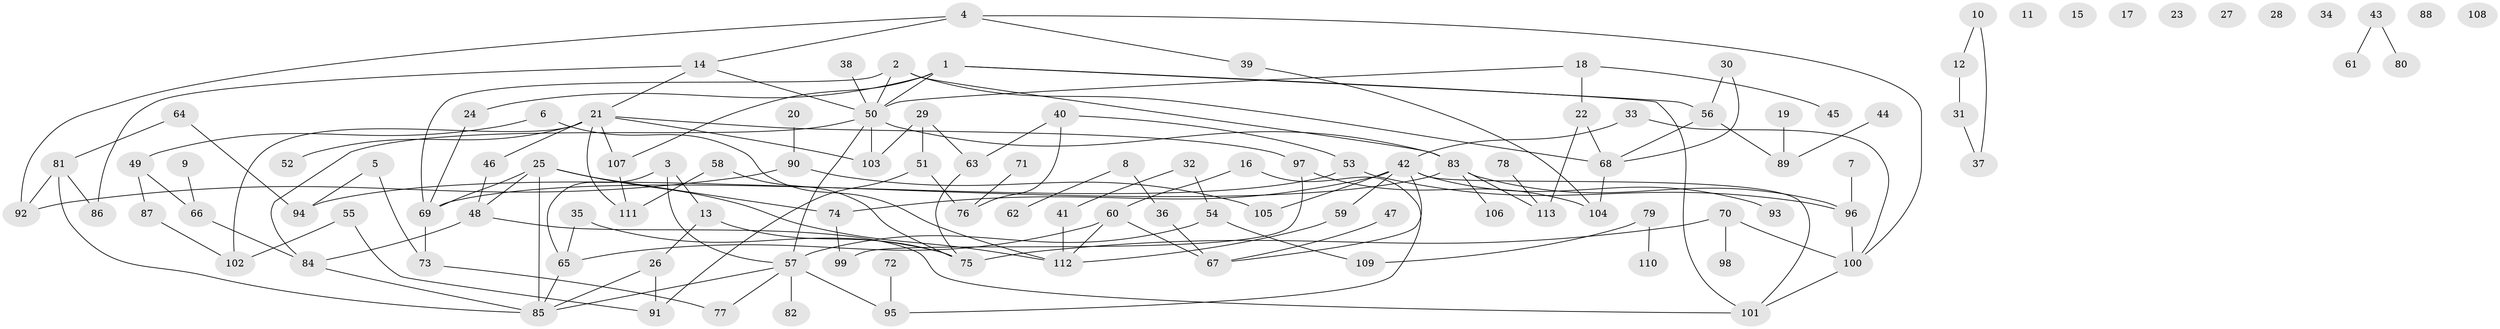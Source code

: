 // Generated by graph-tools (version 1.1) at 2025/49/03/09/25 03:49:10]
// undirected, 113 vertices, 147 edges
graph export_dot {
graph [start="1"]
  node [color=gray90,style=filled];
  1;
  2;
  3;
  4;
  5;
  6;
  7;
  8;
  9;
  10;
  11;
  12;
  13;
  14;
  15;
  16;
  17;
  18;
  19;
  20;
  21;
  22;
  23;
  24;
  25;
  26;
  27;
  28;
  29;
  30;
  31;
  32;
  33;
  34;
  35;
  36;
  37;
  38;
  39;
  40;
  41;
  42;
  43;
  44;
  45;
  46;
  47;
  48;
  49;
  50;
  51;
  52;
  53;
  54;
  55;
  56;
  57;
  58;
  59;
  60;
  61;
  62;
  63;
  64;
  65;
  66;
  67;
  68;
  69;
  70;
  71;
  72;
  73;
  74;
  75;
  76;
  77;
  78;
  79;
  80;
  81;
  82;
  83;
  84;
  85;
  86;
  87;
  88;
  89;
  90;
  91;
  92;
  93;
  94;
  95;
  96;
  97;
  98;
  99;
  100;
  101;
  102;
  103;
  104;
  105;
  106;
  107;
  108;
  109;
  110;
  111;
  112;
  113;
  1 -- 24;
  1 -- 50;
  1 -- 56;
  1 -- 101;
  1 -- 107;
  2 -- 50;
  2 -- 68;
  2 -- 69;
  2 -- 83;
  3 -- 13;
  3 -- 57;
  3 -- 65;
  4 -- 14;
  4 -- 39;
  4 -- 92;
  4 -- 100;
  5 -- 73;
  5 -- 94;
  6 -- 49;
  6 -- 112;
  7 -- 96;
  8 -- 36;
  8 -- 62;
  9 -- 66;
  10 -- 12;
  10 -- 37;
  12 -- 31;
  13 -- 26;
  13 -- 75;
  14 -- 21;
  14 -- 50;
  14 -- 86;
  16 -- 60;
  16 -- 95;
  18 -- 22;
  18 -- 45;
  18 -- 50;
  19 -- 89;
  20 -- 90;
  21 -- 46;
  21 -- 52;
  21 -- 97;
  21 -- 102;
  21 -- 103;
  21 -- 107;
  21 -- 111;
  22 -- 68;
  22 -- 113;
  24 -- 69;
  25 -- 48;
  25 -- 69;
  25 -- 74;
  25 -- 85;
  25 -- 112;
  26 -- 85;
  26 -- 91;
  29 -- 51;
  29 -- 63;
  29 -- 103;
  30 -- 56;
  30 -- 68;
  31 -- 37;
  32 -- 41;
  32 -- 54;
  33 -- 42;
  33 -- 100;
  35 -- 65;
  35 -- 75;
  36 -- 67;
  38 -- 50;
  39 -- 104;
  40 -- 53;
  40 -- 63;
  40 -- 76;
  41 -- 112;
  42 -- 59;
  42 -- 67;
  42 -- 74;
  42 -- 93;
  42 -- 101;
  42 -- 105;
  43 -- 61;
  43 -- 80;
  44 -- 89;
  46 -- 48;
  47 -- 67;
  48 -- 84;
  48 -- 101;
  49 -- 66;
  49 -- 87;
  50 -- 57;
  50 -- 83;
  50 -- 84;
  50 -- 103;
  51 -- 76;
  51 -- 91;
  53 -- 69;
  53 -- 96;
  54 -- 57;
  54 -- 109;
  55 -- 91;
  55 -- 102;
  56 -- 68;
  56 -- 89;
  57 -- 77;
  57 -- 82;
  57 -- 85;
  57 -- 95;
  58 -- 75;
  58 -- 111;
  59 -- 112;
  60 -- 65;
  60 -- 67;
  60 -- 112;
  63 -- 75;
  64 -- 81;
  64 -- 94;
  65 -- 85;
  66 -- 84;
  68 -- 104;
  69 -- 73;
  70 -- 75;
  70 -- 98;
  70 -- 100;
  71 -- 76;
  72 -- 95;
  73 -- 77;
  74 -- 99;
  78 -- 113;
  79 -- 109;
  79 -- 110;
  81 -- 85;
  81 -- 86;
  81 -- 92;
  83 -- 94;
  83 -- 96;
  83 -- 106;
  83 -- 113;
  84 -- 85;
  87 -- 102;
  90 -- 92;
  90 -- 105;
  96 -- 100;
  97 -- 99;
  97 -- 104;
  100 -- 101;
  107 -- 111;
}
